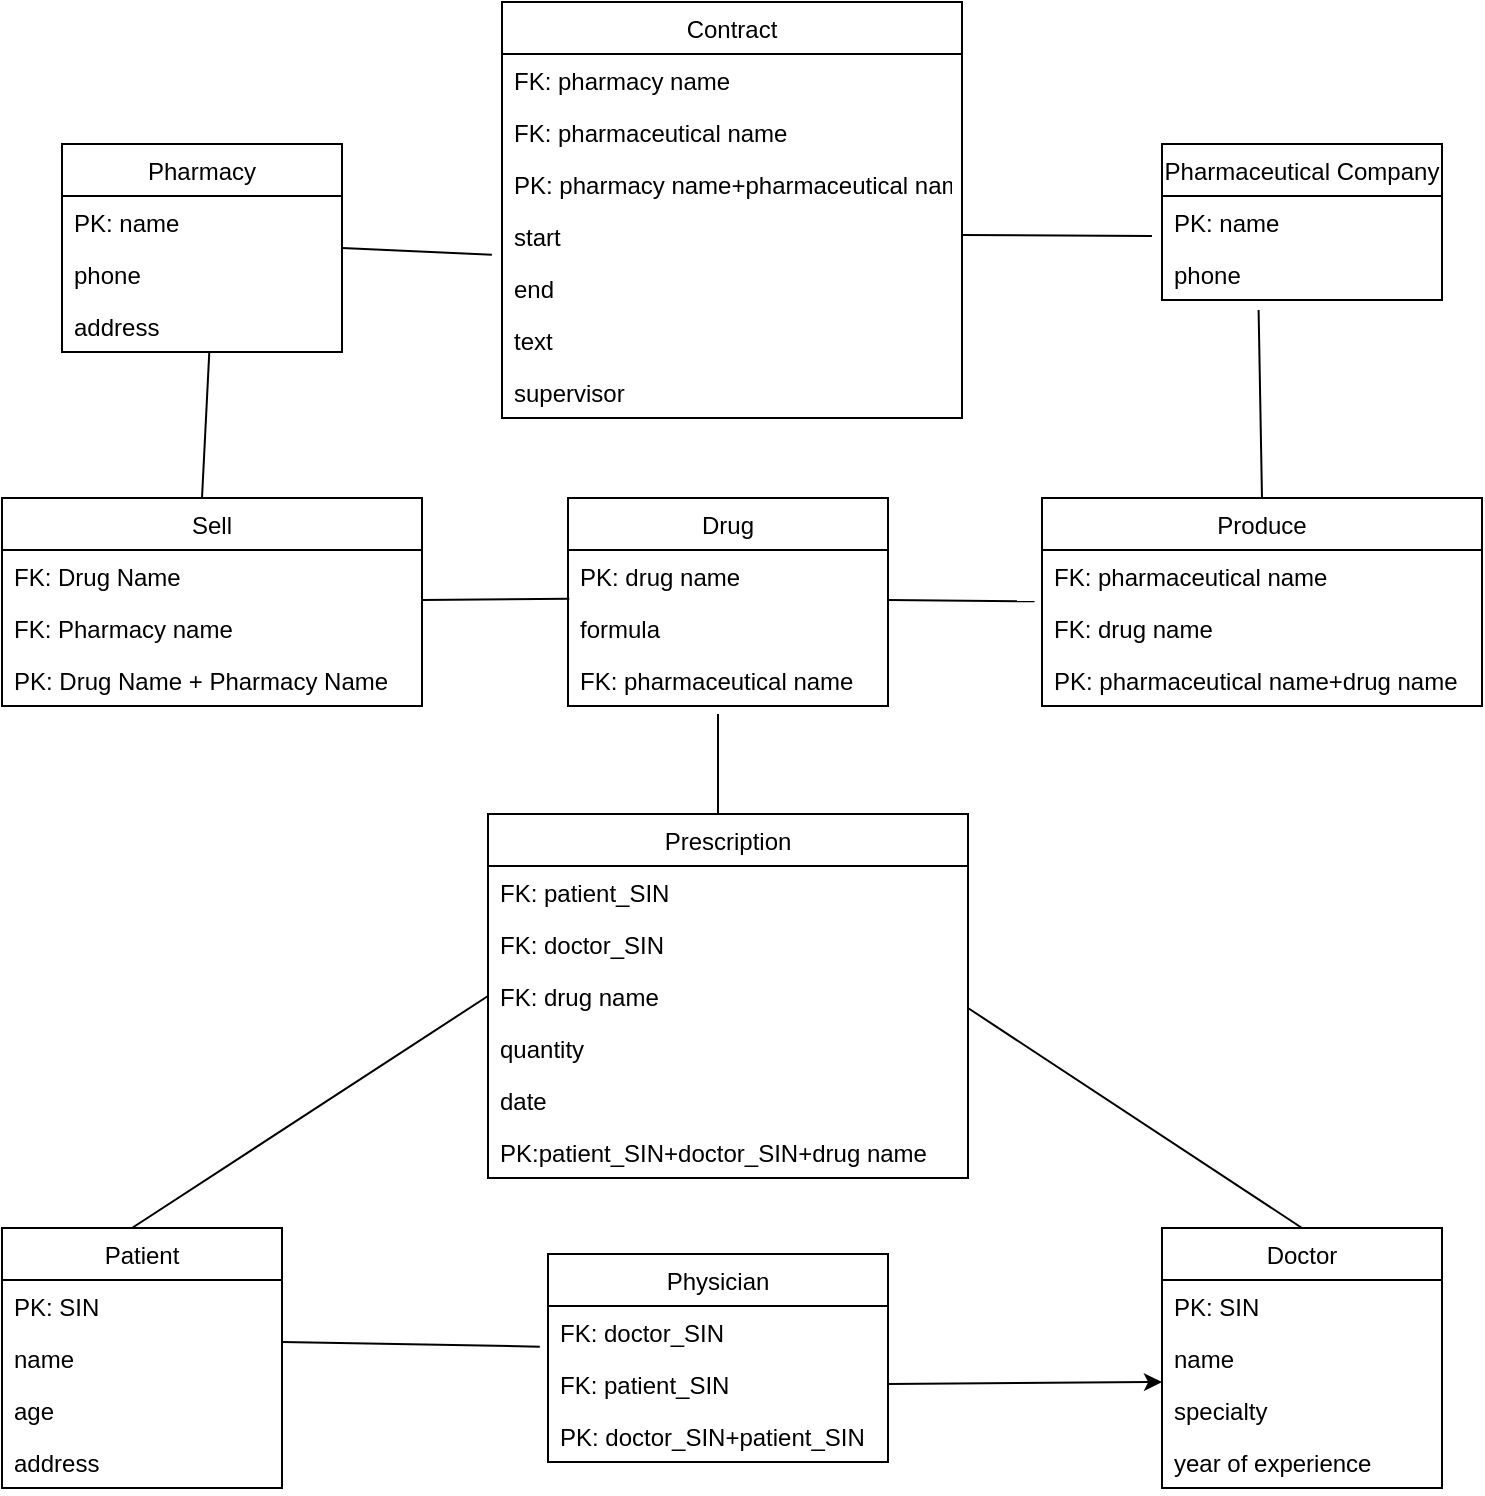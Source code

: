 <mxfile version="10.9.8" type="github"><diagram id="-ezlZDTS8B14t9otwFJZ" name="Page-1"><mxGraphModel dx="2044" dy="806" grid="1" gridSize="10" guides="1" tooltips="1" connect="1" arrows="1" fold="1" page="1" pageScale="1" pageWidth="827" pageHeight="1169" math="0" shadow="0"><root><mxCell id="0"/><mxCell id="1" parent="0"/><mxCell id="0zOltIIoBbkVdMdUjR3H-2" value="Pharmacy" style="swimlane;fontStyle=0;childLayout=stackLayout;horizontal=1;startSize=26;fillColor=none;horizontalStack=0;resizeParent=1;resizeParentMax=0;resizeLast=0;collapsible=1;marginBottom=0;" vertex="1" parent="1"><mxGeometry x="80" y="121" width="140" height="104" as="geometry"/></mxCell><mxCell id="0zOltIIoBbkVdMdUjR3H-3" value="PK: name" style="text;strokeColor=none;fillColor=none;align=left;verticalAlign=top;spacingLeft=4;spacingRight=4;overflow=hidden;rotatable=0;points=[[0,0.5],[1,0.5]];portConstraint=eastwest;" vertex="1" parent="0zOltIIoBbkVdMdUjR3H-2"><mxGeometry y="26" width="140" height="26" as="geometry"/></mxCell><mxCell id="0zOltIIoBbkVdMdUjR3H-4" value="phone" style="text;strokeColor=none;fillColor=none;align=left;verticalAlign=top;spacingLeft=4;spacingRight=4;overflow=hidden;rotatable=0;points=[[0,0.5],[1,0.5]];portConstraint=eastwest;" vertex="1" parent="0zOltIIoBbkVdMdUjR3H-2"><mxGeometry y="52" width="140" height="26" as="geometry"/></mxCell><mxCell id="0zOltIIoBbkVdMdUjR3H-5" value="address" style="text;strokeColor=none;fillColor=none;align=left;verticalAlign=top;spacingLeft=4;spacingRight=4;overflow=hidden;rotatable=0;points=[[0,0.5],[1,0.5]];portConstraint=eastwest;" vertex="1" parent="0zOltIIoBbkVdMdUjR3H-2"><mxGeometry y="78" width="140" height="26" as="geometry"/></mxCell><mxCell id="0zOltIIoBbkVdMdUjR3H-6" value="Contract" style="swimlane;fontStyle=0;childLayout=stackLayout;horizontal=1;startSize=26;fillColor=none;horizontalStack=0;resizeParent=1;resizeParentMax=0;resizeLast=0;collapsible=1;marginBottom=0;" vertex="1" parent="1"><mxGeometry x="300" y="50" width="230" height="208" as="geometry"/></mxCell><mxCell id="0zOltIIoBbkVdMdUjR3H-7" value="FK: pharmacy name" style="text;strokeColor=none;fillColor=none;align=left;verticalAlign=top;spacingLeft=4;spacingRight=4;overflow=hidden;rotatable=0;points=[[0,0.5],[1,0.5]];portConstraint=eastwest;" vertex="1" parent="0zOltIIoBbkVdMdUjR3H-6"><mxGeometry y="26" width="230" height="26" as="geometry"/></mxCell><mxCell id="0zOltIIoBbkVdMdUjR3H-8" value="FK: pharmaceutical name" style="text;strokeColor=none;fillColor=none;align=left;verticalAlign=top;spacingLeft=4;spacingRight=4;overflow=hidden;rotatable=0;points=[[0,0.5],[1,0.5]];portConstraint=eastwest;" vertex="1" parent="0zOltIIoBbkVdMdUjR3H-6"><mxGeometry y="52" width="230" height="26" as="geometry"/></mxCell><mxCell id="0zOltIIoBbkVdMdUjR3H-9" value="PK: pharmacy name+pharmaceutical name" style="text;strokeColor=none;fillColor=none;align=left;verticalAlign=top;spacingLeft=4;spacingRight=4;overflow=hidden;rotatable=0;points=[[0,0.5],[1,0.5]];portConstraint=eastwest;" vertex="1" parent="0zOltIIoBbkVdMdUjR3H-6"><mxGeometry y="78" width="230" height="26" as="geometry"/></mxCell><mxCell id="0zOltIIoBbkVdMdUjR3H-42" value="start" style="text;strokeColor=none;fillColor=none;align=left;verticalAlign=top;spacingLeft=4;spacingRight=4;overflow=hidden;rotatable=0;points=[[0,0.5],[1,0.5]];portConstraint=eastwest;" vertex="1" parent="0zOltIIoBbkVdMdUjR3H-6"><mxGeometry y="104" width="230" height="26" as="geometry"/></mxCell><mxCell id="0zOltIIoBbkVdMdUjR3H-43" value="end" style="text;strokeColor=none;fillColor=none;align=left;verticalAlign=top;spacingLeft=4;spacingRight=4;overflow=hidden;rotatable=0;points=[[0,0.5],[1,0.5]];portConstraint=eastwest;" vertex="1" parent="0zOltIIoBbkVdMdUjR3H-6"><mxGeometry y="130" width="230" height="26" as="geometry"/></mxCell><mxCell id="0zOltIIoBbkVdMdUjR3H-44" value="text" style="text;strokeColor=none;fillColor=none;align=left;verticalAlign=top;spacingLeft=4;spacingRight=4;overflow=hidden;rotatable=0;points=[[0,0.5],[1,0.5]];portConstraint=eastwest;" vertex="1" parent="0zOltIIoBbkVdMdUjR3H-6"><mxGeometry y="156" width="230" height="26" as="geometry"/></mxCell><mxCell id="0zOltIIoBbkVdMdUjR3H-45" value="supervisor" style="text;strokeColor=none;fillColor=none;align=left;verticalAlign=top;spacingLeft=4;spacingRight=4;overflow=hidden;rotatable=0;points=[[0,0.5],[1,0.5]];portConstraint=eastwest;" vertex="1" parent="0zOltIIoBbkVdMdUjR3H-6"><mxGeometry y="182" width="230" height="26" as="geometry"/></mxCell><mxCell id="0zOltIIoBbkVdMdUjR3H-10" value="Pharmaceutical Company" style="swimlane;fontStyle=0;childLayout=stackLayout;horizontal=1;startSize=26;fillColor=none;horizontalStack=0;resizeParent=1;resizeParentMax=0;resizeLast=0;collapsible=1;marginBottom=0;" vertex="1" parent="1"><mxGeometry x="630" y="121" width="140" height="78" as="geometry"/></mxCell><mxCell id="0zOltIIoBbkVdMdUjR3H-11" value="PK: name" style="text;strokeColor=none;fillColor=none;align=left;verticalAlign=top;spacingLeft=4;spacingRight=4;overflow=hidden;rotatable=0;points=[[0,0.5],[1,0.5]];portConstraint=eastwest;" vertex="1" parent="0zOltIIoBbkVdMdUjR3H-10"><mxGeometry y="26" width="140" height="26" as="geometry"/></mxCell><mxCell id="0zOltIIoBbkVdMdUjR3H-12" value="phone" style="text;strokeColor=none;fillColor=none;align=left;verticalAlign=top;spacingLeft=4;spacingRight=4;overflow=hidden;rotatable=0;points=[[0,0.5],[1,0.5]];portConstraint=eastwest;" vertex="1" parent="0zOltIIoBbkVdMdUjR3H-10"><mxGeometry y="52" width="140" height="26" as="geometry"/></mxCell><mxCell id="0zOltIIoBbkVdMdUjR3H-14" value="Sell" style="swimlane;fontStyle=0;childLayout=stackLayout;horizontal=1;startSize=26;fillColor=none;horizontalStack=0;resizeParent=1;resizeParentMax=0;resizeLast=0;collapsible=1;marginBottom=0;" vertex="1" parent="1"><mxGeometry x="50" y="298" width="210" height="104" as="geometry"/></mxCell><mxCell id="0zOltIIoBbkVdMdUjR3H-15" value="FK: Drug Name" style="text;strokeColor=none;fillColor=none;align=left;verticalAlign=top;spacingLeft=4;spacingRight=4;overflow=hidden;rotatable=0;points=[[0,0.5],[1,0.5]];portConstraint=eastwest;" vertex="1" parent="0zOltIIoBbkVdMdUjR3H-14"><mxGeometry y="26" width="210" height="26" as="geometry"/></mxCell><mxCell id="0zOltIIoBbkVdMdUjR3H-16" value="FK: Pharmacy name" style="text;strokeColor=none;fillColor=none;align=left;verticalAlign=top;spacingLeft=4;spacingRight=4;overflow=hidden;rotatable=0;points=[[0,0.5],[1,0.5]];portConstraint=eastwest;" vertex="1" parent="0zOltIIoBbkVdMdUjR3H-14"><mxGeometry y="52" width="210" height="26" as="geometry"/></mxCell><mxCell id="0zOltIIoBbkVdMdUjR3H-17" value="PK: Drug Name + Pharmacy Name" style="text;strokeColor=none;fillColor=none;align=left;verticalAlign=top;spacingLeft=4;spacingRight=4;overflow=hidden;rotatable=0;points=[[0,0.5],[1,0.5]];portConstraint=eastwest;" vertex="1" parent="0zOltIIoBbkVdMdUjR3H-14"><mxGeometry y="78" width="210" height="26" as="geometry"/></mxCell><mxCell id="0zOltIIoBbkVdMdUjR3H-18" value="Drug" style="swimlane;fontStyle=0;childLayout=stackLayout;horizontal=1;startSize=26;fillColor=none;horizontalStack=0;resizeParent=1;resizeParentMax=0;resizeLast=0;collapsible=1;marginBottom=0;" vertex="1" parent="1"><mxGeometry x="333" y="298" width="160" height="104" as="geometry"/></mxCell><mxCell id="0zOltIIoBbkVdMdUjR3H-19" value="PK: drug name" style="text;strokeColor=none;fillColor=none;align=left;verticalAlign=top;spacingLeft=4;spacingRight=4;overflow=hidden;rotatable=0;points=[[0,0.5],[1,0.5]];portConstraint=eastwest;" vertex="1" parent="0zOltIIoBbkVdMdUjR3H-18"><mxGeometry y="26" width="160" height="26" as="geometry"/></mxCell><mxCell id="0zOltIIoBbkVdMdUjR3H-20" value="formula" style="text;strokeColor=none;fillColor=none;align=left;verticalAlign=top;spacingLeft=4;spacingRight=4;overflow=hidden;rotatable=0;points=[[0,0.5],[1,0.5]];portConstraint=eastwest;" vertex="1" parent="0zOltIIoBbkVdMdUjR3H-18"><mxGeometry y="52" width="160" height="26" as="geometry"/></mxCell><mxCell id="0zOltIIoBbkVdMdUjR3H-21" value="FK: pharmaceutical name" style="text;strokeColor=none;fillColor=none;align=left;verticalAlign=top;spacingLeft=4;spacingRight=4;overflow=hidden;rotatable=0;points=[[0,0.5],[1,0.5]];portConstraint=eastwest;" vertex="1" parent="0zOltIIoBbkVdMdUjR3H-18"><mxGeometry y="78" width="160" height="26" as="geometry"/></mxCell><mxCell id="0zOltIIoBbkVdMdUjR3H-22" value="Produce" style="swimlane;fontStyle=0;childLayout=stackLayout;horizontal=1;startSize=26;fillColor=none;horizontalStack=0;resizeParent=1;resizeParentMax=0;resizeLast=0;collapsible=1;marginBottom=0;" vertex="1" parent="1"><mxGeometry x="570" y="298" width="220" height="104" as="geometry"/></mxCell><mxCell id="0zOltIIoBbkVdMdUjR3H-23" value="FK: pharmaceutical name" style="text;strokeColor=none;fillColor=none;align=left;verticalAlign=top;spacingLeft=4;spacingRight=4;overflow=hidden;rotatable=0;points=[[0,0.5],[1,0.5]];portConstraint=eastwest;" vertex="1" parent="0zOltIIoBbkVdMdUjR3H-22"><mxGeometry y="26" width="220" height="26" as="geometry"/></mxCell><mxCell id="0zOltIIoBbkVdMdUjR3H-24" value="FK: drug name" style="text;strokeColor=none;fillColor=none;align=left;verticalAlign=top;spacingLeft=4;spacingRight=4;overflow=hidden;rotatable=0;points=[[0,0.5],[1,0.5]];portConstraint=eastwest;" vertex="1" parent="0zOltIIoBbkVdMdUjR3H-22"><mxGeometry y="52" width="220" height="26" as="geometry"/></mxCell><mxCell id="0zOltIIoBbkVdMdUjR3H-25" value="PK: pharmaceutical name+drug name" style="text;strokeColor=none;fillColor=none;align=left;verticalAlign=top;spacingLeft=4;spacingRight=4;overflow=hidden;rotatable=0;points=[[0,0.5],[1,0.5]];portConstraint=eastwest;" vertex="1" parent="0zOltIIoBbkVdMdUjR3H-22"><mxGeometry y="78" width="220" height="26" as="geometry"/></mxCell><mxCell id="0zOltIIoBbkVdMdUjR3H-26" value="Prescription" style="swimlane;fontStyle=0;childLayout=stackLayout;horizontal=1;startSize=26;fillColor=none;horizontalStack=0;resizeParent=1;resizeParentMax=0;resizeLast=0;collapsible=1;marginBottom=0;" vertex="1" parent="1"><mxGeometry x="293" y="456" width="240" height="182" as="geometry"/></mxCell><mxCell id="0zOltIIoBbkVdMdUjR3H-27" value="FK: patient_SIN" style="text;strokeColor=none;fillColor=none;align=left;verticalAlign=top;spacingLeft=4;spacingRight=4;overflow=hidden;rotatable=0;points=[[0,0.5],[1,0.5]];portConstraint=eastwest;" vertex="1" parent="0zOltIIoBbkVdMdUjR3H-26"><mxGeometry y="26" width="240" height="26" as="geometry"/></mxCell><mxCell id="0zOltIIoBbkVdMdUjR3H-28" value="FK: doctor_SIN" style="text;strokeColor=none;fillColor=none;align=left;verticalAlign=top;spacingLeft=4;spacingRight=4;overflow=hidden;rotatable=0;points=[[0,0.5],[1,0.5]];portConstraint=eastwest;" vertex="1" parent="0zOltIIoBbkVdMdUjR3H-26"><mxGeometry y="52" width="240" height="26" as="geometry"/></mxCell><mxCell id="0zOltIIoBbkVdMdUjR3H-29" value="FK: drug name" style="text;strokeColor=none;fillColor=none;align=left;verticalAlign=top;spacingLeft=4;spacingRight=4;overflow=hidden;rotatable=0;points=[[0,0.5],[1,0.5]];portConstraint=eastwest;" vertex="1" parent="0zOltIIoBbkVdMdUjR3H-26"><mxGeometry y="78" width="240" height="26" as="geometry"/></mxCell><mxCell id="0zOltIIoBbkVdMdUjR3H-48" value="quantity" style="text;strokeColor=none;fillColor=none;align=left;verticalAlign=top;spacingLeft=4;spacingRight=4;overflow=hidden;rotatable=0;points=[[0,0.5],[1,0.5]];portConstraint=eastwest;" vertex="1" parent="0zOltIIoBbkVdMdUjR3H-26"><mxGeometry y="104" width="240" height="26" as="geometry"/></mxCell><mxCell id="0zOltIIoBbkVdMdUjR3H-49" value="date" style="text;strokeColor=none;fillColor=none;align=left;verticalAlign=top;spacingLeft=4;spacingRight=4;overflow=hidden;rotatable=0;points=[[0,0.5],[1,0.5]];portConstraint=eastwest;" vertex="1" parent="0zOltIIoBbkVdMdUjR3H-26"><mxGeometry y="130" width="240" height="26" as="geometry"/></mxCell><mxCell id="0zOltIIoBbkVdMdUjR3H-50" value="PK:patient_SIN+doctor_SIN+drug name" style="text;strokeColor=none;fillColor=none;align=left;verticalAlign=top;spacingLeft=4;spacingRight=4;overflow=hidden;rotatable=0;points=[[0,0.5],[1,0.5]];portConstraint=eastwest;" vertex="1" parent="0zOltIIoBbkVdMdUjR3H-26"><mxGeometry y="156" width="240" height="26" as="geometry"/></mxCell><mxCell id="0zOltIIoBbkVdMdUjR3H-30" value="Patient" style="swimlane;fontStyle=0;childLayout=stackLayout;horizontal=1;startSize=26;fillColor=none;horizontalStack=0;resizeParent=1;resizeParentMax=0;resizeLast=0;collapsible=1;marginBottom=0;" vertex="1" parent="1"><mxGeometry x="50" y="663" width="140" height="130" as="geometry"/></mxCell><mxCell id="0zOltIIoBbkVdMdUjR3H-31" value="PK: SIN" style="text;strokeColor=none;fillColor=none;align=left;verticalAlign=top;spacingLeft=4;spacingRight=4;overflow=hidden;rotatable=0;points=[[0,0.5],[1,0.5]];portConstraint=eastwest;" vertex="1" parent="0zOltIIoBbkVdMdUjR3H-30"><mxGeometry y="26" width="140" height="26" as="geometry"/></mxCell><mxCell id="0zOltIIoBbkVdMdUjR3H-32" value="name" style="text;strokeColor=none;fillColor=none;align=left;verticalAlign=top;spacingLeft=4;spacingRight=4;overflow=hidden;rotatable=0;points=[[0,0.5],[1,0.5]];portConstraint=eastwest;" vertex="1" parent="0zOltIIoBbkVdMdUjR3H-30"><mxGeometry y="52" width="140" height="26" as="geometry"/></mxCell><mxCell id="0zOltIIoBbkVdMdUjR3H-33" value="age" style="text;strokeColor=none;fillColor=none;align=left;verticalAlign=top;spacingLeft=4;spacingRight=4;overflow=hidden;rotatable=0;points=[[0,0.5],[1,0.5]];portConstraint=eastwest;" vertex="1" parent="0zOltIIoBbkVdMdUjR3H-30"><mxGeometry y="78" width="140" height="26" as="geometry"/></mxCell><mxCell id="0zOltIIoBbkVdMdUjR3H-51" value="address" style="text;strokeColor=none;fillColor=none;align=left;verticalAlign=top;spacingLeft=4;spacingRight=4;overflow=hidden;rotatable=0;points=[[0,0.5],[1,0.5]];portConstraint=eastwest;" vertex="1" parent="0zOltIIoBbkVdMdUjR3H-30"><mxGeometry y="104" width="140" height="26" as="geometry"/></mxCell><mxCell id="0zOltIIoBbkVdMdUjR3H-34" value="Physician" style="swimlane;fontStyle=0;childLayout=stackLayout;horizontal=1;startSize=26;fillColor=none;horizontalStack=0;resizeParent=1;resizeParentMax=0;resizeLast=0;collapsible=1;marginBottom=0;" vertex="1" parent="1"><mxGeometry x="323" y="676" width="170" height="104" as="geometry"/></mxCell><mxCell id="0zOltIIoBbkVdMdUjR3H-35" value="FK: doctor_SIN" style="text;strokeColor=none;fillColor=none;align=left;verticalAlign=top;spacingLeft=4;spacingRight=4;overflow=hidden;rotatable=0;points=[[0,0.5],[1,0.5]];portConstraint=eastwest;" vertex="1" parent="0zOltIIoBbkVdMdUjR3H-34"><mxGeometry y="26" width="170" height="26" as="geometry"/></mxCell><mxCell id="0zOltIIoBbkVdMdUjR3H-36" value="FK: patient_SIN" style="text;strokeColor=none;fillColor=none;align=left;verticalAlign=top;spacingLeft=4;spacingRight=4;overflow=hidden;rotatable=0;points=[[0,0.5],[1,0.5]];portConstraint=eastwest;" vertex="1" parent="0zOltIIoBbkVdMdUjR3H-34"><mxGeometry y="52" width="170" height="26" as="geometry"/></mxCell><mxCell id="0zOltIIoBbkVdMdUjR3H-37" value="PK: doctor_SIN+patient_SIN" style="text;strokeColor=none;fillColor=none;align=left;verticalAlign=top;spacingLeft=4;spacingRight=4;overflow=hidden;rotatable=0;points=[[0,0.5],[1,0.5]];portConstraint=eastwest;" vertex="1" parent="0zOltIIoBbkVdMdUjR3H-34"><mxGeometry y="78" width="170" height="26" as="geometry"/></mxCell><mxCell id="0zOltIIoBbkVdMdUjR3H-38" value="Doctor" style="swimlane;fontStyle=0;childLayout=stackLayout;horizontal=1;startSize=26;fillColor=none;horizontalStack=0;resizeParent=1;resizeParentMax=0;resizeLast=0;collapsible=1;marginBottom=0;" vertex="1" parent="1"><mxGeometry x="630" y="663" width="140" height="130" as="geometry"/></mxCell><mxCell id="0zOltIIoBbkVdMdUjR3H-39" value="PK: SIN" style="text;strokeColor=none;fillColor=none;align=left;verticalAlign=top;spacingLeft=4;spacingRight=4;overflow=hidden;rotatable=0;points=[[0,0.5],[1,0.5]];portConstraint=eastwest;" vertex="1" parent="0zOltIIoBbkVdMdUjR3H-38"><mxGeometry y="26" width="140" height="26" as="geometry"/></mxCell><mxCell id="0zOltIIoBbkVdMdUjR3H-40" value="name" style="text;strokeColor=none;fillColor=none;align=left;verticalAlign=top;spacingLeft=4;spacingRight=4;overflow=hidden;rotatable=0;points=[[0,0.5],[1,0.5]];portConstraint=eastwest;" vertex="1" parent="0zOltIIoBbkVdMdUjR3H-38"><mxGeometry y="52" width="140" height="26" as="geometry"/></mxCell><mxCell id="0zOltIIoBbkVdMdUjR3H-41" value="specialty" style="text;strokeColor=none;fillColor=none;align=left;verticalAlign=top;spacingLeft=4;spacingRight=4;overflow=hidden;rotatable=0;points=[[0,0.5],[1,0.5]];portConstraint=eastwest;" vertex="1" parent="0zOltIIoBbkVdMdUjR3H-38"><mxGeometry y="78" width="140" height="26" as="geometry"/></mxCell><mxCell id="0zOltIIoBbkVdMdUjR3H-46" value="year of experience" style="text;strokeColor=none;fillColor=none;align=left;verticalAlign=top;spacingLeft=4;spacingRight=4;overflow=hidden;rotatable=0;points=[[0,0.5],[1,0.5]];portConstraint=eastwest;" vertex="1" parent="0zOltIIoBbkVdMdUjR3H-38"><mxGeometry y="104" width="140" height="26" as="geometry"/></mxCell><mxCell id="0zOltIIoBbkVdMdUjR3H-52" value="" style="endArrow=none;html=1;entryX=0;entryY=0.5;entryDx=0;entryDy=0;" edge="1" parent="1" target="0zOltIIoBbkVdMdUjR3H-29"><mxGeometry width="50" height="50" relative="1" as="geometry"><mxPoint x="115" y="663" as="sourcePoint"/><mxPoint x="265" y="582" as="targetPoint"/></mxGeometry></mxCell><mxCell id="0zOltIIoBbkVdMdUjR3H-54" value="" style="endArrow=none;html=1;entryX=-0.024;entryY=0.782;entryDx=0;entryDy=0;entryPerimeter=0;" edge="1" parent="1" target="0zOltIIoBbkVdMdUjR3H-35"><mxGeometry width="50" height="50" relative="1" as="geometry"><mxPoint x="190" y="720" as="sourcePoint"/><mxPoint x="250" y="720" as="targetPoint"/></mxGeometry></mxCell><mxCell id="0zOltIIoBbkVdMdUjR3H-55" value="" style="endArrow=none;html=1;entryX=-0.036;entryY=0.769;entryDx=0;entryDy=0;entryPerimeter=0;" edge="1" parent="1" target="0zOltIIoBbkVdMdUjR3H-11"><mxGeometry width="50" height="50" relative="1" as="geometry"><mxPoint x="530" y="166.5" as="sourcePoint"/><mxPoint x="590" y="166.5" as="targetPoint"/></mxGeometry></mxCell><mxCell id="0zOltIIoBbkVdMdUjR3H-56" value="" style="endArrow=none;html=1;entryX=-0.022;entryY=0.859;entryDx=0;entryDy=0;entryPerimeter=0;" edge="1" parent="1" target="0zOltIIoBbkVdMdUjR3H-42"><mxGeometry width="50" height="50" relative="1" as="geometry"><mxPoint x="220" y="173" as="sourcePoint"/><mxPoint x="280" y="173" as="targetPoint"/></mxGeometry></mxCell><mxCell id="0zOltIIoBbkVdMdUjR3H-57" value="" style="endArrow=none;html=1;entryX=-0.017;entryY=0.987;entryDx=0;entryDy=0;entryPerimeter=0;" edge="1" parent="1" target="0zOltIIoBbkVdMdUjR3H-23"><mxGeometry width="50" height="50" relative="1" as="geometry"><mxPoint x="493" y="349" as="sourcePoint"/><mxPoint x="553" y="349" as="targetPoint"/></mxGeometry></mxCell><mxCell id="0zOltIIoBbkVdMdUjR3H-58" value="" style="endArrow=none;html=1;entryX=0.004;entryY=-0.064;entryDx=0;entryDy=0;entryPerimeter=0;" edge="1" parent="1" target="0zOltIIoBbkVdMdUjR3H-20"><mxGeometry width="50" height="50" relative="1" as="geometry"><mxPoint x="260" y="349" as="sourcePoint"/><mxPoint x="320" y="349" as="targetPoint"/></mxGeometry></mxCell><mxCell id="0zOltIIoBbkVdMdUjR3H-59" value="" style="endArrow=none;html=1;" edge="1" parent="1"><mxGeometry width="50" height="50" relative="1" as="geometry"><mxPoint x="408" y="456" as="sourcePoint"/><mxPoint x="408" y="406" as="targetPoint"/></mxGeometry></mxCell><mxCell id="0zOltIIoBbkVdMdUjR3H-60" value="" style="endArrow=none;html=1;entryX=0.526;entryY=1.008;entryDx=0;entryDy=0;entryPerimeter=0;" edge="1" parent="1" target="0zOltIIoBbkVdMdUjR3H-5"><mxGeometry width="50" height="50" relative="1" as="geometry"><mxPoint x="150" y="298" as="sourcePoint"/><mxPoint x="150" y="260" as="targetPoint"/></mxGeometry></mxCell><mxCell id="0zOltIIoBbkVdMdUjR3H-61" value="" style="endArrow=classic;html=1;exitX=1;exitY=0.5;exitDx=0;exitDy=0;" edge="1" parent="1" source="0zOltIIoBbkVdMdUjR3H-36"><mxGeometry width="50" height="50" relative="1" as="geometry"><mxPoint x="500" y="740" as="sourcePoint"/><mxPoint x="630" y="740" as="targetPoint"/></mxGeometry></mxCell><mxCell id="0zOltIIoBbkVdMdUjR3H-62" value="" style="endArrow=none;html=1;entryX=0.345;entryY=1.193;entryDx=0;entryDy=0;entryPerimeter=0;" edge="1" parent="1" target="0zOltIIoBbkVdMdUjR3H-12"><mxGeometry width="50" height="50" relative="1" as="geometry"><mxPoint x="680" y="298" as="sourcePoint"/><mxPoint x="683.647" y="225.588" as="targetPoint"/></mxGeometry></mxCell><mxCell id="0zOltIIoBbkVdMdUjR3H-63" value="" style="endArrow=none;html=1;entryX=0.5;entryY=0;entryDx=0;entryDy=0;" edge="1" parent="1" target="0zOltIIoBbkVdMdUjR3H-38"><mxGeometry width="50" height="50" relative="1" as="geometry"><mxPoint x="533" y="553" as="sourcePoint"/><mxPoint x="710.471" y="436.765" as="targetPoint"/></mxGeometry></mxCell></root></mxGraphModel></diagram></mxfile>
